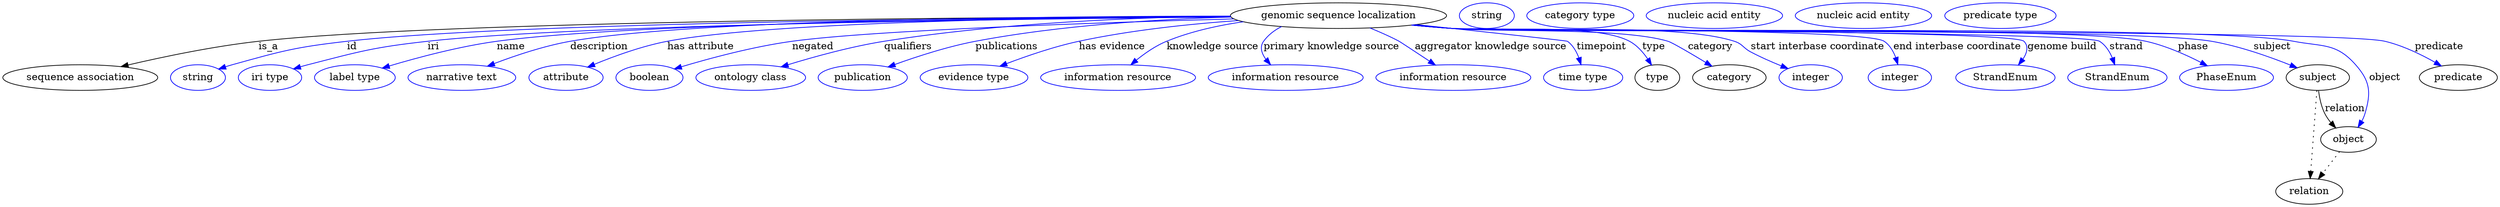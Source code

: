 digraph {
	graph [bb="0,0,3495.1,283"];
	node [label="\N"];
	"genomic sequence localization"	[height=0.5,
		label="genomic sequence localization",
		pos="1870.5,265",
		width=4.2066];
	"sequence association"	[height=0.5,
		pos="108.54,178",
		width=3.015];
	"genomic sequence localization" -> "sequence association"	[label=is_a,
		lp="372.54,221.5",
		pos="e,165.69,193.39 1719.2,263.85 1390.2,262.97 618.62,257.8 358.54,229 295.85,222.06 225.49,207.35 175.42,195.68"];
	id	[color=blue,
		height=0.5,
		label=string,
		pos="273.54,178",
		width=1.0652];
	"genomic sequence localization" -> id	[color=blue,
		label=id,
		lp="488.54,221.5",
		pos="e,302.53,189.98 1719.4,263.59 1410.7,262.2 717.22,256.05 481.54,229 409.41,220.72 391.48,215.5 321.54,196 318.43,195.13 315.23,194.17 \
312.04,193.15",
		style=solid];
	iri	[color=blue,
		height=0.5,
		label="iri type",
		pos="374.54,178",
		width=1.2277];
	"genomic sequence localization" -> iri	[color=blue,
		label=iri,
		lp="602.54,221.5",
		pos="e,407.45,190.2 1719.9,263.04 1430.8,260.66 808.17,252.87 594.54,229 519.35,220.6 500.79,214.92 427.54,196 424.16,195.13 420.69,194.16 \
417.2,193.15",
		style=solid];
	name	[color=blue,
		height=0.5,
		label="label type",
		pos="493.54,178",
		width=1.5707];
	"genomic sequence localization" -> name	[color=blue,
		label=name,
		lp="711.54,221.5",
		pos="e,531.74,191.32 1719.4,263.56 1447.3,262.09 885.45,255.8 691.54,229 639.41,221.8 581.18,206.14 541.43,194.25",
		style=solid];
	description	[color=blue,
		height=0.5,
		label="narrative text",
		pos="643.54,178",
		width=2.0943];
	"genomic sequence localization" -> description	[color=blue,
		label=description,
		lp="834.04,221.5",
		pos="e,678.85,194.01 1719.1,264.46 1465.7,264.33 966.53,259.96 793.54,229 757.25,222.5 717.75,209.06 688.39,197.75",
		style=solid];
	"has attribute"	[color=blue,
		height=0.5,
		label=attribute,
		pos="788.54,178",
		width=1.4443];
	"genomic sequence localization" -> "has attribute"	[color=blue,
		label="has attribute",
		lp="976.54,221.5",
		pos="e,818.87,192.79 1719.1,263.93 1492.5,262.89 1076.2,257.04 929.54,229 894.28,222.26 856,208.22 828.23,196.73",
		style=solid];
	negated	[color=blue,
		height=0.5,
		label=boolean,
		pos="905.54,178",
		width=1.2999];
	"genomic sequence localization" -> negated	[color=blue,
		label=negated,
		lp="1133.5,221.5",
		pos="e,940.31,190.23 1723.7,260.43 1535.5,255.31 1220,244.73 1104.5,229 1050.5,221.64 989.98,205.21 950.01,193.19",
		style=solid];
	qualifiers	[color=blue,
		height=0.5,
		label="ontology class",
		pos="1046.5,178",
		width=2.1304];
	"genomic sequence localization" -> qualifiers	[color=blue,
		label=qualifiers,
		lp="1267,221.5",
		pos="e,1089.1,193.07 1719,264.44 1589.4,262.72 1398.2,255.24 1233.5,229 1187.2,221.62 1135.9,207.43 1098.7,196.05",
		style=solid];
	publications	[color=blue,
		height=0.5,
		label=publication,
		pos="1203.5,178",
		width=1.7332];
	"genomic sequence localization" -> publications	[color=blue,
		label=publications,
		lp="1405.5,221.5",
		pos="e,1239,192.9 1719.8,263 1617.9,260.05 1480.7,251.61 1361.5,229 1322.6,221.62 1279.9,207.72 1248.7,196.45",
		style=solid];
	"has evidence"	[color=blue,
		height=0.5,
		label="evidence type",
		pos="1359.5,178",
		width=2.0943];
	"genomic sequence localization" -> "has evidence"	[color=blue,
		label="has evidence",
		lp="1553,221.5",
		pos="e,1395.7,193.94 1730.2,258.13 1662.1,253.35 1579.5,244.69 1506.5,229 1471.7,221.51 1433.7,208.44 1405.1,197.54",
		style=solid];
	"knowledge source"	[color=blue,
		height=0.5,
		label="information resource",
		pos="1561.5,178",
		width=3.015];
	"genomic sequence localization" -> "knowledge source"	[color=blue,
		label="knowledge source",
		lp="1694,221.5",
		pos="e,1579.4,195.94 1737.1,256.4 1701.2,251.22 1663.1,242.75 1629.5,229 1614.2,222.72 1599.2,212.25 1587.2,202.51",
		style=solid];
	"primary knowledge source"	[color=blue,
		height=0.5,
		label="information resource",
		pos="1796.5,178",
		width=3.015];
	"genomic sequence localization" -> "primary knowledge source"	[color=blue,
		label="primary knowledge source",
		lp="1860.5,221.5",
		pos="e,1775.3,196.05 1790.7,249.67 1780.9,244.67 1772,237.96 1765.5,229 1759.8,221.05 1762.7,212.03 1768.6,203.86",
		style=solid];
	"aggregator knowledge source"	[color=blue,
		height=0.5,
		label="information resource",
		pos="2031.5,178",
		width=3.015];
	"genomic sequence localization" -> "aggregator knowledge source"	[color=blue,
		label="aggregator knowledge source",
		lp="2084,221.5",
		pos="e,2006.4,195.6 1914.5,247.76 1927.9,242.31 1942.6,235.86 1955.5,229 1956.7,228.37 1978.1,214.32 1997.8,201.28",
		style=solid];
	timepoint	[color=blue,
		height=0.5,
		label="time type",
		pos="2213.5,178",
		width=1.5346];
	"genomic sequence localization" -> timepoint	[color=blue,
		label=timepoint,
		lp="2239.5,221.5",
		pos="e,2210.6,196.15 1979.6,252.43 2072.2,242.55 2190.4,229.81 2191.5,229 2199.2,223.38 2204.2,214.49 2207.5,205.76",
		style=solid];
	type	[height=0.5,
		pos="2317.5,178",
		width=0.86659];
	"genomic sequence localization" -> type	[color=blue,
		label=type,
		lp="2312.5,221.5",
		pos="e,2309.4,195.53 1977.4,252.22 1995.5,250.37 2014,248.56 2031.5,247 2086.4,242.11 2230,254.93 2278.5,229 2289,223.42 2297.5,213.7 \
2304,204.3",
		style=solid];
	category	[height=0.5,
		pos="2418.5,178",
		width=1.4263];
	"genomic sequence localization" -> category	[color=blue,
		label=category,
		lp="2392,221.5",
		pos="e,2394.1,193.98 1976.6,252.11 1994.9,250.26 2013.8,248.47 2031.5,247 2098.3,241.48 2268.4,248.37 2332.5,229 2338.4,227.25 2363.7,\
212.33 2385.4,199.24",
		style=solid];
	"start interbase coordinate"	[color=blue,
		height=0.5,
		label=integer,
		pos="2532.5,178",
		width=1.2277];
	"genomic sequence localization" -> "start interbase coordinate"	[color=blue,
		label="start interbase coordinate",
		lp="2542,221.5",
		pos="e,2500.8,190.64 1975.7,251.99 1994.3,250.12 2013.5,248.37 2031.5,247 2118.9,240.4 2342.1,255.89 2425.5,229 2437.2,225.26 2437.8,\
219.7 2448.5,214 2462.2,206.8 2477.6,200.01 2491.5,194.36",
		style=solid];
	"end interbase coordinate"	[color=blue,
		height=0.5,
		label=integer,
		pos="2657.5,178",
		width=1.2277];
	"genomic sequence localization" -> "end interbase coordinate"	[color=blue,
		label="end interbase coordinate",
		lp="2738,221.5",
		pos="e,2654.7,196.41 1974.4,251.87 1993.4,249.99 2013,248.25 2031.5,247 2065,244.74 2607.7,247.76 2635.5,229 2643.4,223.69 2648.5,214.86 \
2651.8,206.1",
		style=solid];
	"genome build"	[color=blue,
		height=0.5,
		label=StrandEnum,
		pos="2805.5,178",
		width=1.9318];
	"genomic sequence localization" -> "genome build"	[color=blue,
		label="genome build",
		lp="2885,221.5",
		pos="e,2823.9,195.86 1973.9,251.81 1993.1,249.91 2012.9,248.19 2031.5,247 2053.7,245.58 2816,244.89 2831.5,229 2838.5,221.9 2835.8,212.56 \
2830.1,203.88",
		style=solid];
	strand	[color=blue,
		height=0.5,
		label=StrandEnum,
		pos="2962.5,178",
		width=1.9318];
	"genomic sequence localization" -> strand	[color=blue,
		label=strand,
		lp="2975,221.5",
		pos="e,2958.9,196.02 1973.9,251.77 1993.1,249.88 2012.9,248.17 2031.5,247 2056.7,245.43 2916.3,242.45 2937.5,229 2946,223.67 2951.7,214.56 \
2955.5,205.56",
		style=solid];
	phase	[color=blue,
		height=0.5,
		label=PhaseEnum,
		pos="3115.5,178",
		width=1.8234];
	"genomic sequence localization" -> phase	[color=blue,
		label=phase,
		lp="3069,221.5",
		pos="e,3088.7,194.53 1973.5,251.79 1992.8,249.88 2012.7,248.16 2031.5,247 2139.2,240.33 2897.2,252.29 3002.5,229 3029.5,223.03 3058,210.39 \
3079.6,199.32",
		style=solid];
	subject	[height=0.5,
		pos="3243.5,178",
		width=1.2277];
	"genomic sequence localization" -> subject	[color=blue,
		label=subject,
		lp="3179.5,221.5",
		pos="e,3214.5,191.7 1973.5,251.76 1992.8,249.86 2012.7,248.15 2031.5,247 2149.4,239.79 2978.1,249.03 3094.5,229 3133.2,222.35 3175.4,\
207.4 3205,195.57",
		style=solid];
	object	[height=0.5,
		pos="3286.5,91",
		width=1.0832];
	"genomic sequence localization" -> object	[color=blue,
		label=object,
		lp="3337.5,178",
		pos="e,3299.9,108.09 1973.5,251.74 1992.8,249.84 2012.7,248.13 2031.5,247 2162.2,239.12 3081,253.58 3209.5,229 3250.2,221.23 3269.2,227.03 \
3296.5,196 3317.2,172.59 3318.5,156.9 3309.5,127 3308.5,123.55 3307,120.13 3305.3,116.85",
		style=solid];
	predicate	[height=0.5,
		pos="3440.5,178",
		width=1.5165];
	"genomic sequence localization" -> predicate	[color=blue,
		label=predicate,
		lp="3413.5,221.5",
		pos="e,3416.7,194.32 1973.5,251.71 1992.8,249.82 2012.7,248.12 2031.5,247 2104,242.69 3266.9,245.74 3337.5,229 3362.4,223.1 3388.3,210.51 \
3407.9,199.43",
		style=solid];
	association_type	[color=blue,
		height=0.5,
		label=string,
		pos="2078.5,265",
		width=1.0652];
	association_category	[color=blue,
		height=0.5,
		label="category type",
		pos="2209.5,265",
		width=2.0762];
	subject -> object	[label=relation,
		lp="3281.5,134.5",
		pos="e,3268.6,107.23 3244.6,159.55 3245.8,149.57 3248.3,137.07 3253.5,127 3255.8,122.68 3258.7,118.52 3261.9,114.66"];
	relation	[height=0.5,
		pos="3231.5,18",
		width=1.2999];
	subject -> relation	[pos="e,3232.8,36.188 3242.2,159.79 3240.2,132.48 3236.1,78.994 3233.6,46.38",
		style=dotted];
	"genomic sequence localization_subject"	[color=blue,
		height=0.5,
		label="nucleic acid entity",
		pos="2397.5,265",
		width=2.6539];
	object -> relation	[pos="e,3244.4,35.54 3274.1,73.889 3267.1,64.939 3258.4,53.617 3250.6,43.584",
		style=dotted];
	"genomic sequence localization_object"	[color=blue,
		height=0.5,
		label="nucleic acid entity",
		pos="2606.5,265",
		width=2.6539];
	"genomic sequence localization_predicate"	[color=blue,
		height=0.5,
		label="predicate type",
		pos="2798.5,265",
		width=2.1665];
}
